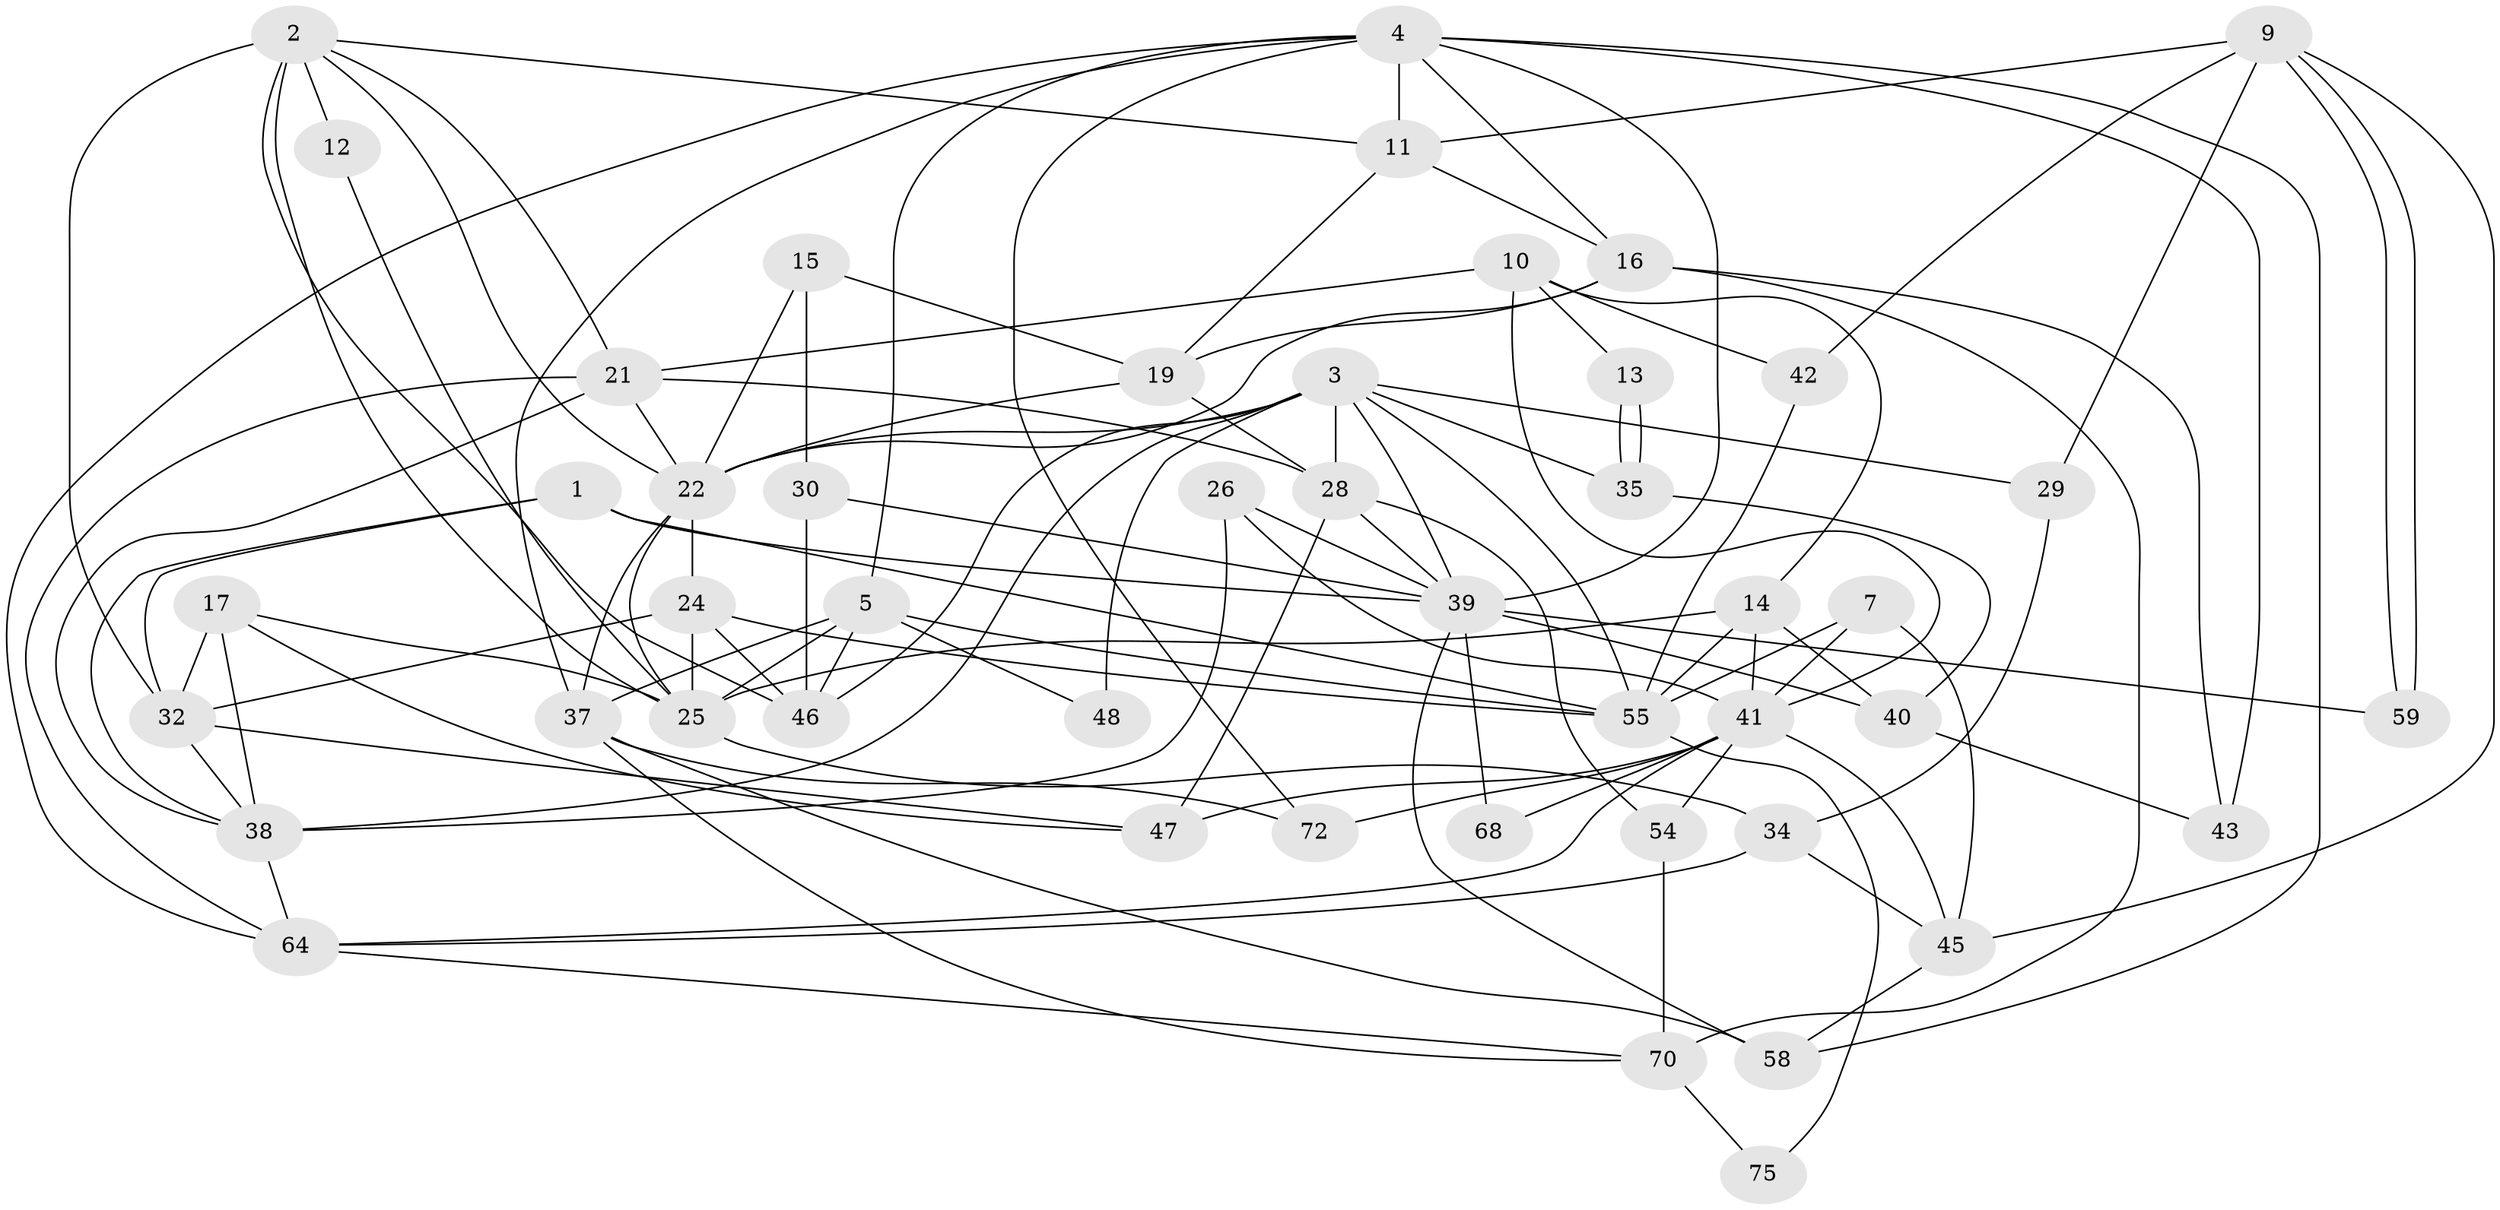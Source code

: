 // Generated by graph-tools (version 1.1) at 2025/52/02/27/25 19:52:06]
// undirected, 47 vertices, 117 edges
graph export_dot {
graph [start="1"]
  node [color=gray90,style=filled];
  1;
  2 [super="+76"];
  3 [super="+8"];
  4 [super="+6"];
  5 [super="+63"];
  7 [super="+27"];
  9 [super="+18"];
  10;
  11 [super="+67"];
  12;
  13;
  14 [super="+31"];
  15;
  16 [super="+23"];
  17 [super="+20"];
  19 [super="+74"];
  21 [super="+71"];
  22 [super="+33"];
  24 [super="+52"];
  25 [super="+62"];
  26 [super="+56"];
  28;
  29;
  30 [super="+36"];
  32 [super="+53"];
  34 [super="+49"];
  35;
  37 [super="+57"];
  38 [super="+65"];
  39 [super="+61"];
  40 [super="+51"];
  41 [super="+44"];
  42;
  43;
  45 [super="+77"];
  46 [super="+50"];
  47 [super="+69"];
  48;
  54;
  55 [super="+60"];
  58 [super="+66"];
  59;
  64;
  68;
  70 [super="+73"];
  72;
  75;
  1 -- 38 [weight=2];
  1 -- 32;
  1 -- 55;
  1 -- 39;
  2 -- 22;
  2 -- 32 [weight=2];
  2 -- 12;
  2 -- 21;
  2 -- 25;
  2 -- 11;
  2 -- 46;
  3 -- 38 [weight=2];
  3 -- 22;
  3 -- 28;
  3 -- 29;
  3 -- 48;
  3 -- 35;
  3 -- 55;
  3 -- 39;
  3 -- 46;
  4 -- 11;
  4 -- 58;
  4 -- 64;
  4 -- 5;
  4 -- 72;
  4 -- 43;
  4 -- 16;
  4 -- 39;
  4 -- 37;
  5 -- 37;
  5 -- 48;
  5 -- 25;
  5 -- 46;
  5 -- 55;
  7 -- 41 [weight=2];
  7 -- 45;
  7 -- 55;
  9 -- 59;
  9 -- 59;
  9 -- 29;
  9 -- 42;
  9 -- 45;
  9 -- 11;
  10 -- 13;
  10 -- 42;
  10 -- 21;
  10 -- 41;
  10 -- 14;
  11 -- 16;
  11 -- 19;
  12 -- 25;
  13 -- 35;
  13 -- 35;
  14 -- 41;
  14 -- 25;
  14 -- 40;
  14 -- 55;
  15 -- 22;
  15 -- 30;
  15 -- 19;
  16 -- 43;
  16 -- 22;
  16 -- 19;
  16 -- 70;
  17 -- 32;
  17 -- 25;
  17 -- 38;
  17 -- 47;
  19 -- 28;
  19 -- 22;
  21 -- 28;
  21 -- 64;
  21 -- 38;
  21 -- 22;
  22 -- 24;
  22 -- 25;
  22 -- 37;
  24 -- 46;
  24 -- 32;
  24 -- 55;
  24 -- 25;
  25 -- 34;
  26 -- 41;
  26 -- 38;
  26 -- 39;
  28 -- 39;
  28 -- 54;
  28 -- 47;
  29 -- 34;
  30 -- 39;
  30 -- 46;
  32 -- 38;
  32 -- 47;
  34 -- 45;
  34 -- 64;
  35 -- 40;
  37 -- 70;
  37 -- 72;
  37 -- 58;
  38 -- 64;
  39 -- 58;
  39 -- 59;
  39 -- 68;
  39 -- 40;
  40 -- 43;
  41 -- 72;
  41 -- 64;
  41 -- 68;
  41 -- 45;
  41 -- 54;
  41 -- 47;
  42 -- 55;
  45 -- 58;
  54 -- 70;
  55 -- 75;
  64 -- 70;
  70 -- 75;
}
